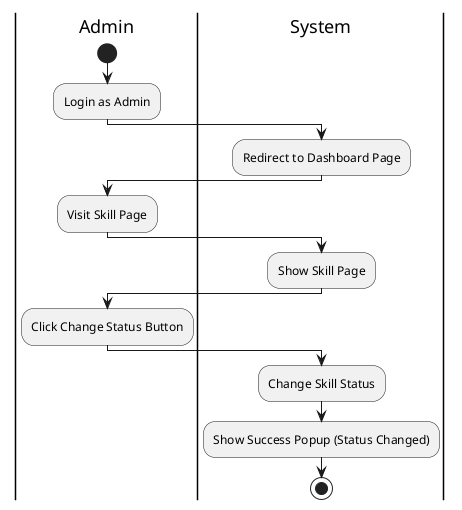@startuml ChangeSkillStatus
|Admin|
start
:Login as Admin;
|System|
:Redirect to Dashboard Page;
|Admin|
:Visit Skill Page;
|System|
:Show Skill Page;
|Admin|
:Click Change Status Button;
|System|
:Change Skill Status;
:Show Success Popup (Status Changed);
stop
@enduml
